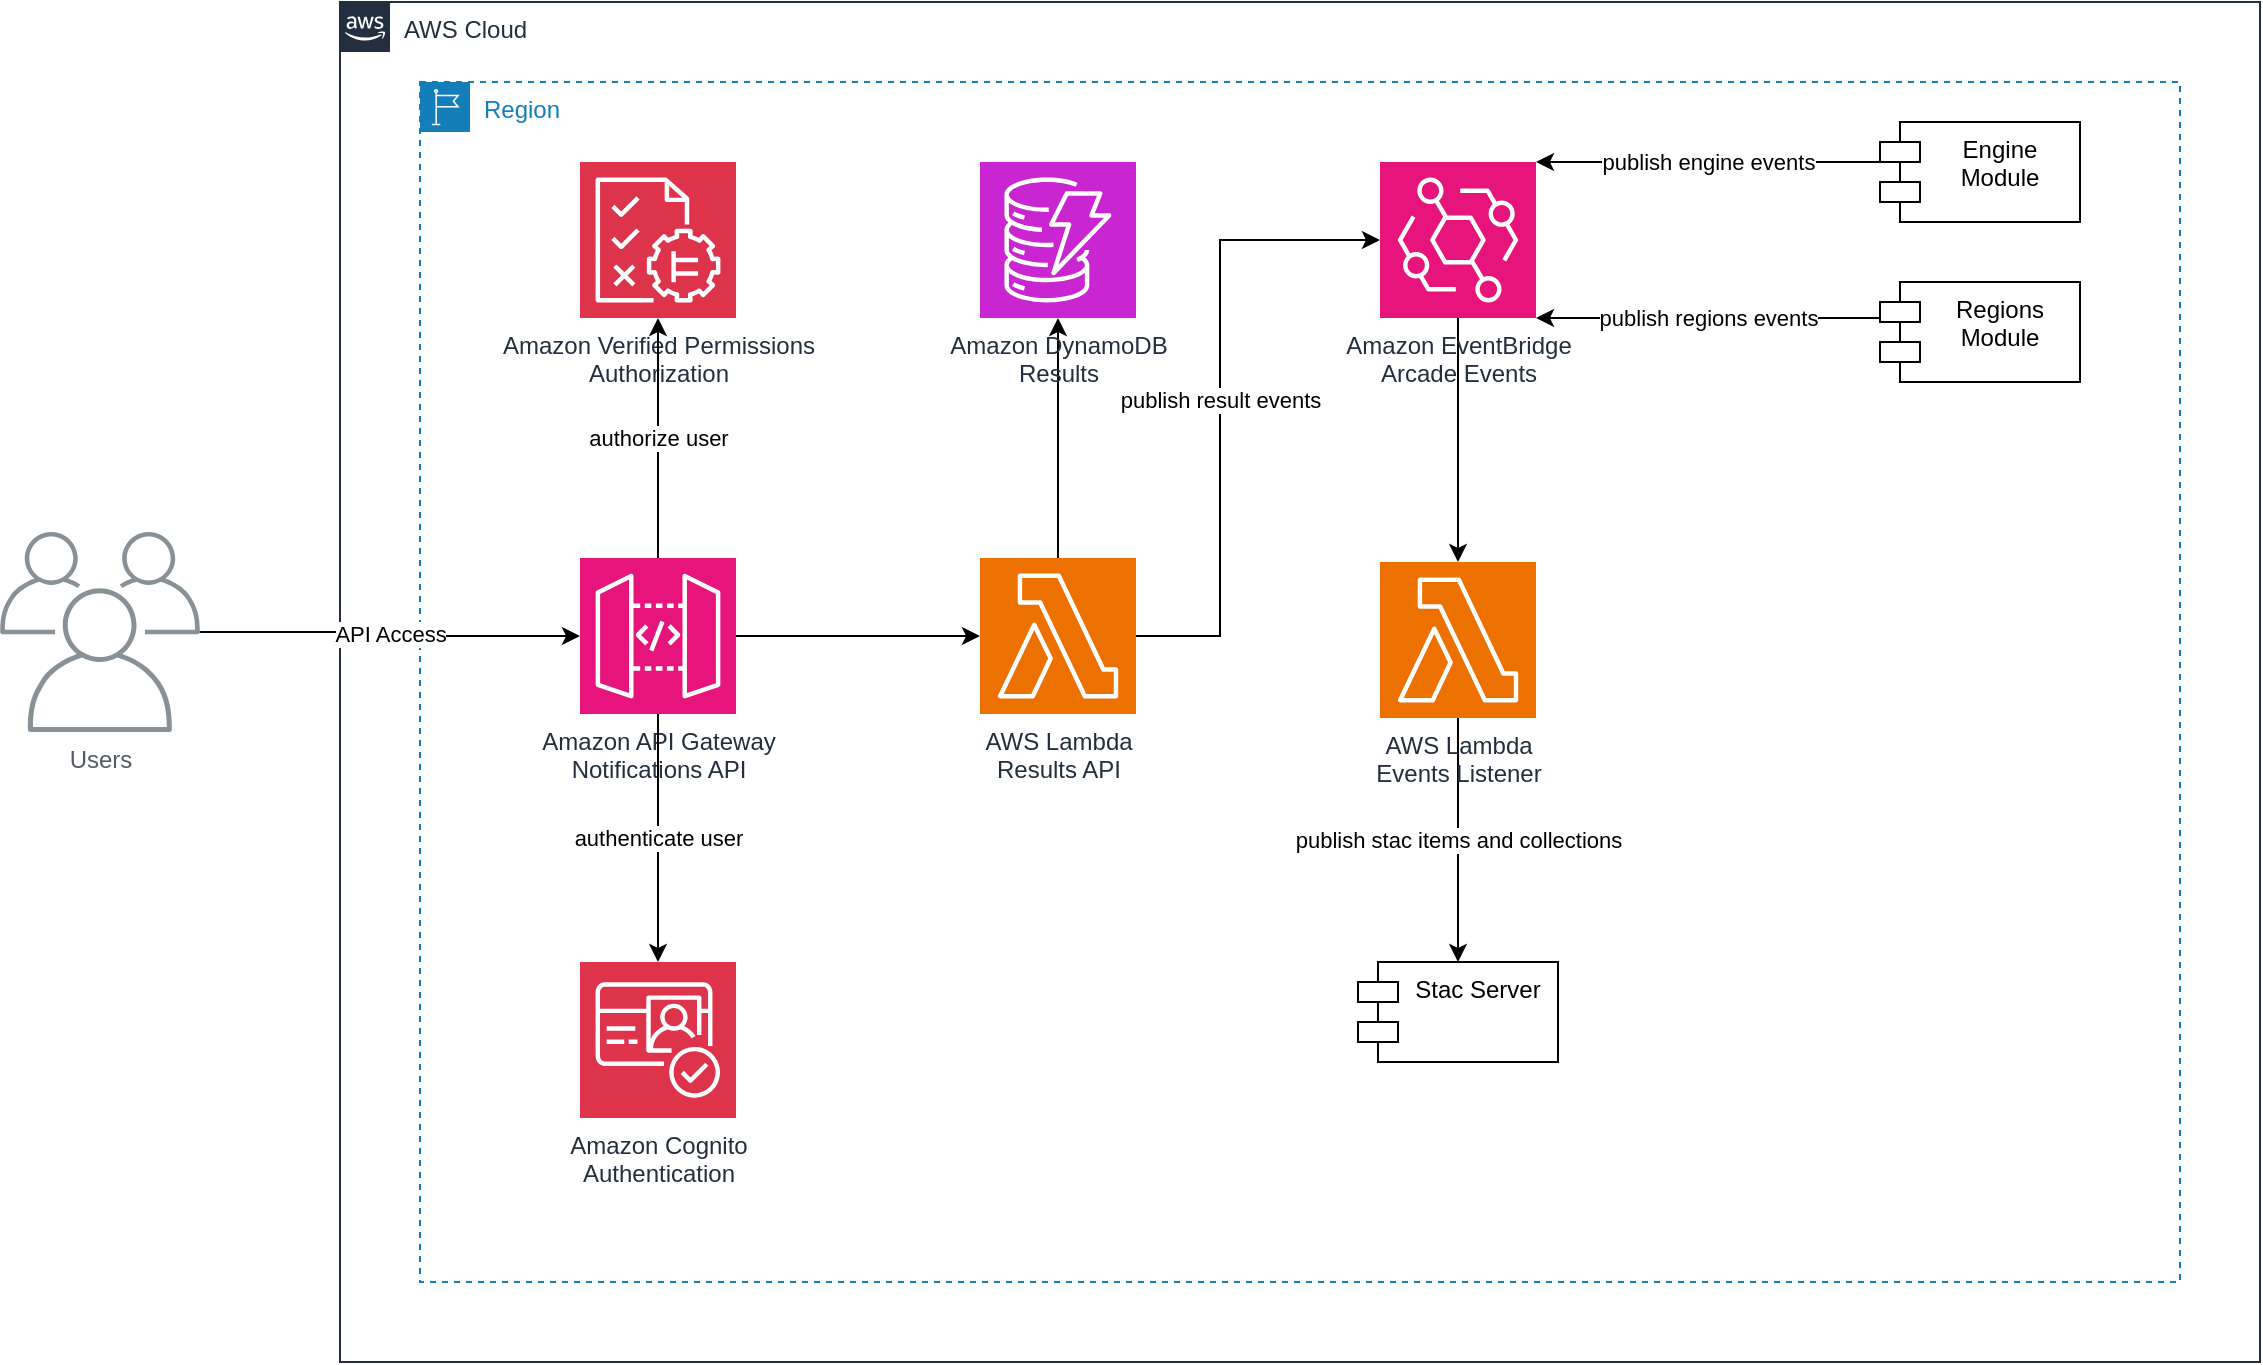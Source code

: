 <mxfile version="21.7.4" type="device">
  <diagram name="Page-1" id="ArQx7ltel_A58083uzBZ">
    <mxGraphModel dx="3810" dy="1036" grid="1" gridSize="10" guides="1" tooltips="1" connect="1" arrows="1" fold="1" page="1" pageScale="1" pageWidth="2336" pageHeight="1654" math="0" shadow="0">
      <root>
        <mxCell id="0" />
        <mxCell id="1" parent="0" />
        <mxCell id="6lzBRq8hJMNXazaC6yWQ-1" value="AWS Cloud" style="points=[[0,0],[0.25,0],[0.5,0],[0.75,0],[1,0],[1,0.25],[1,0.5],[1,0.75],[1,1],[0.75,1],[0.5,1],[0.25,1],[0,1],[0,0.75],[0,0.5],[0,0.25]];outlineConnect=0;gradientColor=none;html=1;whiteSpace=wrap;fontSize=12;fontStyle=0;container=1;pointerEvents=0;collapsible=0;recursiveResize=0;shape=mxgraph.aws4.group;grIcon=mxgraph.aws4.group_aws_cloud_alt;strokeColor=#232F3E;fillColor=none;verticalAlign=top;align=left;spacingLeft=30;fontColor=#232F3E;dashed=0;" vertex="1" parent="1">
          <mxGeometry x="160" y="200" width="960" height="680" as="geometry" />
        </mxCell>
        <mxCell id="6lzBRq8hJMNXazaC6yWQ-2" value="Region" style="points=[[0,0],[0.25,0],[0.5,0],[0.75,0],[1,0],[1,0.25],[1,0.5],[1,0.75],[1,1],[0.75,1],[0.5,1],[0.25,1],[0,1],[0,0.75],[0,0.5],[0,0.25]];outlineConnect=0;gradientColor=none;html=1;whiteSpace=wrap;fontSize=12;fontStyle=0;container=1;pointerEvents=0;collapsible=0;recursiveResize=0;shape=mxgraph.aws4.group;grIcon=mxgraph.aws4.group_region;strokeColor=#147EBA;fillColor=none;verticalAlign=top;align=left;spacingLeft=30;fontColor=#147EBA;dashed=1;" vertex="1" parent="6lzBRq8hJMNXazaC6yWQ-1">
          <mxGeometry x="40" y="40" width="880" height="600" as="geometry" />
        </mxCell>
        <mxCell id="6lzBRq8hJMNXazaC6yWQ-4" value="Stac Server" style="shape=module;align=left;spacingLeft=20;align=center;verticalAlign=top;whiteSpace=wrap;html=1;" vertex="1" parent="6lzBRq8hJMNXazaC6yWQ-2">
          <mxGeometry x="469" y="440" width="100" height="50" as="geometry" />
        </mxCell>
        <mxCell id="6lzBRq8hJMNXazaC6yWQ-28" value="publish regions events" style="edgeStyle=orthogonalEdgeStyle;rounded=0;orthogonalLoop=1;jettySize=auto;html=1;" edge="1" parent="6lzBRq8hJMNXazaC6yWQ-2" source="6lzBRq8hJMNXazaC6yWQ-5" target="6lzBRq8hJMNXazaC6yWQ-17">
          <mxGeometry relative="1" as="geometry">
            <Array as="points">
              <mxPoint x="790" y="110" />
            </Array>
          </mxGeometry>
        </mxCell>
        <mxCell id="6lzBRq8hJMNXazaC6yWQ-5" value="Regions&lt;br&gt;Module" style="shape=module;align=left;spacingLeft=20;align=center;verticalAlign=top;whiteSpace=wrap;html=1;" vertex="1" parent="6lzBRq8hJMNXazaC6yWQ-2">
          <mxGeometry x="730" y="100" width="100" height="50" as="geometry" />
        </mxCell>
        <mxCell id="6lzBRq8hJMNXazaC6yWQ-6" value="Amazon Verified Permissions&lt;br&gt;Authorization" style="sketch=0;points=[[0,0,0],[0.25,0,0],[0.5,0,0],[0.75,0,0],[1,0,0],[0,1,0],[0.25,1,0],[0.5,1,0],[0.75,1,0],[1,1,0],[0,0.25,0],[0,0.5,0],[0,0.75,0],[1,0.25,0],[1,0.5,0],[1,0.75,0]];outlineConnect=0;fontColor=#232F3E;fillColor=#DD344C;strokeColor=#ffffff;dashed=0;verticalLabelPosition=bottom;verticalAlign=top;align=center;html=1;fontSize=12;fontStyle=0;aspect=fixed;shape=mxgraph.aws4.resourceIcon;resIcon=mxgraph.aws4.verified_permissions;" vertex="1" parent="6lzBRq8hJMNXazaC6yWQ-2">
          <mxGeometry x="80" y="40" width="78" height="78" as="geometry" />
        </mxCell>
        <mxCell id="6lzBRq8hJMNXazaC6yWQ-7" value="authorize user" style="edgeStyle=orthogonalEdgeStyle;rounded=0;orthogonalLoop=1;jettySize=auto;html=1;" edge="1" parent="6lzBRq8hJMNXazaC6yWQ-2" source="6lzBRq8hJMNXazaC6yWQ-10" target="6lzBRq8hJMNXazaC6yWQ-6">
          <mxGeometry relative="1" as="geometry" />
        </mxCell>
        <mxCell id="6lzBRq8hJMNXazaC6yWQ-10" value="Amazon API Gateway&lt;br&gt;Notifications API" style="sketch=0;points=[[0,0,0],[0.25,0,0],[0.5,0,0],[0.75,0,0],[1,0,0],[0,1,0],[0.25,1,0],[0.5,1,0],[0.75,1,0],[1,1,0],[0,0.25,0],[0,0.5,0],[0,0.75,0],[1,0.25,0],[1,0.5,0],[1,0.75,0]];outlineConnect=0;fontColor=#232F3E;fillColor=#E7157B;strokeColor=#ffffff;dashed=0;verticalLabelPosition=bottom;verticalAlign=top;align=center;html=1;fontSize=12;fontStyle=0;aspect=fixed;shape=mxgraph.aws4.resourceIcon;resIcon=mxgraph.aws4.api_gateway;" vertex="1" parent="6lzBRq8hJMNXazaC6yWQ-2">
          <mxGeometry x="80" y="238" width="78" height="78" as="geometry" />
        </mxCell>
        <mxCell id="6lzBRq8hJMNXazaC6yWQ-11" value="Amazon Cognito&lt;br&gt;Authentication" style="sketch=0;points=[[0,0,0],[0.25,0,0],[0.5,0,0],[0.75,0,0],[1,0,0],[0,1,0],[0.25,1,0],[0.5,1,0],[0.75,1,0],[1,1,0],[0,0.25,0],[0,0.5,0],[0,0.75,0],[1,0.25,0],[1,0.5,0],[1,0.75,0]];outlineConnect=0;fontColor=#232F3E;fillColor=#DD344C;strokeColor=#ffffff;dashed=0;verticalLabelPosition=bottom;verticalAlign=top;align=center;html=1;fontSize=12;fontStyle=0;aspect=fixed;shape=mxgraph.aws4.resourceIcon;resIcon=mxgraph.aws4.cognito;" vertex="1" parent="6lzBRq8hJMNXazaC6yWQ-2">
          <mxGeometry x="80" y="440" width="78" height="78" as="geometry" />
        </mxCell>
        <mxCell id="6lzBRq8hJMNXazaC6yWQ-8" value="authenticate user" style="edgeStyle=orthogonalEdgeStyle;rounded=0;orthogonalLoop=1;jettySize=auto;html=1;" edge="1" parent="6lzBRq8hJMNXazaC6yWQ-2" source="6lzBRq8hJMNXazaC6yWQ-10" target="6lzBRq8hJMNXazaC6yWQ-11">
          <mxGeometry relative="1" as="geometry" />
        </mxCell>
        <mxCell id="6lzBRq8hJMNXazaC6yWQ-29" style="edgeStyle=orthogonalEdgeStyle;rounded=0;orthogonalLoop=1;jettySize=auto;html=1;" edge="1" parent="6lzBRq8hJMNXazaC6yWQ-2" source="6lzBRq8hJMNXazaC6yWQ-14" target="6lzBRq8hJMNXazaC6yWQ-15">
          <mxGeometry relative="1" as="geometry" />
        </mxCell>
        <mxCell id="6lzBRq8hJMNXazaC6yWQ-31" value="publish result events" style="edgeStyle=orthogonalEdgeStyle;rounded=0;orthogonalLoop=1;jettySize=auto;html=1;entryX=0;entryY=0.5;entryDx=0;entryDy=0;entryPerimeter=0;" edge="1" parent="6lzBRq8hJMNXazaC6yWQ-2" source="6lzBRq8hJMNXazaC6yWQ-14" target="6lzBRq8hJMNXazaC6yWQ-17">
          <mxGeometry relative="1" as="geometry">
            <Array as="points">
              <mxPoint x="400" y="277" />
              <mxPoint x="400" y="79" />
            </Array>
          </mxGeometry>
        </mxCell>
        <mxCell id="6lzBRq8hJMNXazaC6yWQ-14" value="AWS Lambda&lt;br&gt;Results API" style="sketch=0;points=[[0,0,0],[0.25,0,0],[0.5,0,0],[0.75,0,0],[1,0,0],[0,1,0],[0.25,1,0],[0.5,1,0],[0.75,1,0],[1,1,0],[0,0.25,0],[0,0.5,0],[0,0.75,0],[1,0.25,0],[1,0.5,0],[1,0.75,0]];outlineConnect=0;fontColor=#232F3E;fillColor=#ED7100;strokeColor=#ffffff;dashed=0;verticalLabelPosition=bottom;verticalAlign=top;align=center;html=1;fontSize=12;fontStyle=0;aspect=fixed;shape=mxgraph.aws4.resourceIcon;resIcon=mxgraph.aws4.lambda;" vertex="1" parent="6lzBRq8hJMNXazaC6yWQ-2">
          <mxGeometry x="280" y="238" width="78" height="78" as="geometry" />
        </mxCell>
        <mxCell id="6lzBRq8hJMNXazaC6yWQ-9" style="edgeStyle=orthogonalEdgeStyle;rounded=0;orthogonalLoop=1;jettySize=auto;html=1;" edge="1" parent="6lzBRq8hJMNXazaC6yWQ-2" source="6lzBRq8hJMNXazaC6yWQ-10" target="6lzBRq8hJMNXazaC6yWQ-14">
          <mxGeometry relative="1" as="geometry" />
        </mxCell>
        <mxCell id="6lzBRq8hJMNXazaC6yWQ-15" value="Amazon DynamoDB&lt;br&gt;Results" style="sketch=0;points=[[0,0,0],[0.25,0,0],[0.5,0,0],[0.75,0,0],[1,0,0],[0,1,0],[0.25,1,0],[0.5,1,0],[0.75,1,0],[1,1,0],[0,0.25,0],[0,0.5,0],[0,0.75,0],[1,0.25,0],[1,0.5,0],[1,0.75,0]];outlineConnect=0;fontColor=#232F3E;fillColor=#C925D1;strokeColor=#ffffff;dashed=0;verticalLabelPosition=bottom;verticalAlign=top;align=center;html=1;fontSize=12;fontStyle=0;aspect=fixed;shape=mxgraph.aws4.resourceIcon;resIcon=mxgraph.aws4.dynamodb;" vertex="1" parent="6lzBRq8hJMNXazaC6yWQ-2">
          <mxGeometry x="280" y="40" width="78" height="78" as="geometry" />
        </mxCell>
        <mxCell id="6lzBRq8hJMNXazaC6yWQ-26" style="edgeStyle=orthogonalEdgeStyle;rounded=0;orthogonalLoop=1;jettySize=auto;html=1;" edge="1" parent="6lzBRq8hJMNXazaC6yWQ-2" source="6lzBRq8hJMNXazaC6yWQ-17" target="6lzBRq8hJMNXazaC6yWQ-19">
          <mxGeometry relative="1" as="geometry" />
        </mxCell>
        <mxCell id="6lzBRq8hJMNXazaC6yWQ-17" value="Amazon EventBridge&lt;br&gt;Arcade Events" style="sketch=0;points=[[0,0,0],[0.25,0,0],[0.5,0,0],[0.75,0,0],[1,0,0],[0,1,0],[0.25,1,0],[0.5,1,0],[0.75,1,0],[1,1,0],[0,0.25,0],[0,0.5,0],[0,0.75,0],[1,0.25,0],[1,0.5,0],[1,0.75,0]];outlineConnect=0;fontColor=#232F3E;fillColor=#E7157B;strokeColor=#ffffff;dashed=0;verticalLabelPosition=bottom;verticalAlign=top;align=center;html=1;fontSize=12;fontStyle=0;aspect=fixed;shape=mxgraph.aws4.resourceIcon;resIcon=mxgraph.aws4.eventbridge;" vertex="1" parent="6lzBRq8hJMNXazaC6yWQ-2">
          <mxGeometry x="480" y="40" width="78" height="78" as="geometry" />
        </mxCell>
        <mxCell id="6lzBRq8hJMNXazaC6yWQ-30" value="publish stac items and collections" style="edgeStyle=orthogonalEdgeStyle;rounded=0;orthogonalLoop=1;jettySize=auto;html=1;" edge="1" parent="6lzBRq8hJMNXazaC6yWQ-2" source="6lzBRq8hJMNXazaC6yWQ-19" target="6lzBRq8hJMNXazaC6yWQ-4">
          <mxGeometry relative="1" as="geometry" />
        </mxCell>
        <mxCell id="6lzBRq8hJMNXazaC6yWQ-19" value="AWS Lambda&lt;br&gt;Events Listener" style="sketch=0;points=[[0,0,0],[0.25,0,0],[0.5,0,0],[0.75,0,0],[1,0,0],[0,1,0],[0.25,1,0],[0.5,1,0],[0.75,1,0],[1,1,0],[0,0.25,0],[0,0.5,0],[0,0.75,0],[1,0.25,0],[1,0.5,0],[1,0.75,0]];outlineConnect=0;fontColor=#232F3E;fillColor=#ED7100;strokeColor=#ffffff;dashed=0;verticalLabelPosition=bottom;verticalAlign=top;align=center;html=1;fontSize=12;fontStyle=0;aspect=fixed;shape=mxgraph.aws4.resourceIcon;resIcon=mxgraph.aws4.lambda;" vertex="1" parent="6lzBRq8hJMNXazaC6yWQ-2">
          <mxGeometry x="480" y="240" width="78" height="78" as="geometry" />
        </mxCell>
        <mxCell id="6lzBRq8hJMNXazaC6yWQ-21" value="publish engine events" style="edgeStyle=orthogonalEdgeStyle;rounded=0;orthogonalLoop=1;jettySize=auto;html=1;" edge="1" parent="6lzBRq8hJMNXazaC6yWQ-2" source="6lzBRq8hJMNXazaC6yWQ-22">
          <mxGeometry relative="1" as="geometry">
            <mxPoint x="558" y="40" as="targetPoint" />
            <Array as="points">
              <mxPoint x="650" y="40" />
              <mxPoint x="650" y="40" />
            </Array>
          </mxGeometry>
        </mxCell>
        <mxCell id="6lzBRq8hJMNXazaC6yWQ-22" value="Engine&lt;br&gt;Module" style="shape=module;align=left;spacingLeft=20;align=center;verticalAlign=top;whiteSpace=wrap;html=1;" vertex="1" parent="6lzBRq8hJMNXazaC6yWQ-2">
          <mxGeometry x="730" y="20" width="100" height="50" as="geometry" />
        </mxCell>
        <mxCell id="6lzBRq8hJMNXazaC6yWQ-24" value="Users" style="sketch=0;outlineConnect=0;gradientColor=none;fontColor=#545B64;strokeColor=none;fillColor=#879196;dashed=0;verticalLabelPosition=bottom;verticalAlign=top;align=center;html=1;fontSize=12;fontStyle=0;aspect=fixed;shape=mxgraph.aws4.illustration_users;pointerEvents=1" vertex="1" parent="1">
          <mxGeometry x="-10" y="465" width="100" height="100" as="geometry" />
        </mxCell>
        <mxCell id="6lzBRq8hJMNXazaC6yWQ-23" value="API Access" style="edgeStyle=orthogonalEdgeStyle;rounded=0;orthogonalLoop=1;jettySize=auto;html=1;" edge="1" parent="1" source="6lzBRq8hJMNXazaC6yWQ-24" target="6lzBRq8hJMNXazaC6yWQ-10">
          <mxGeometry relative="1" as="geometry" />
        </mxCell>
      </root>
    </mxGraphModel>
  </diagram>
</mxfile>
